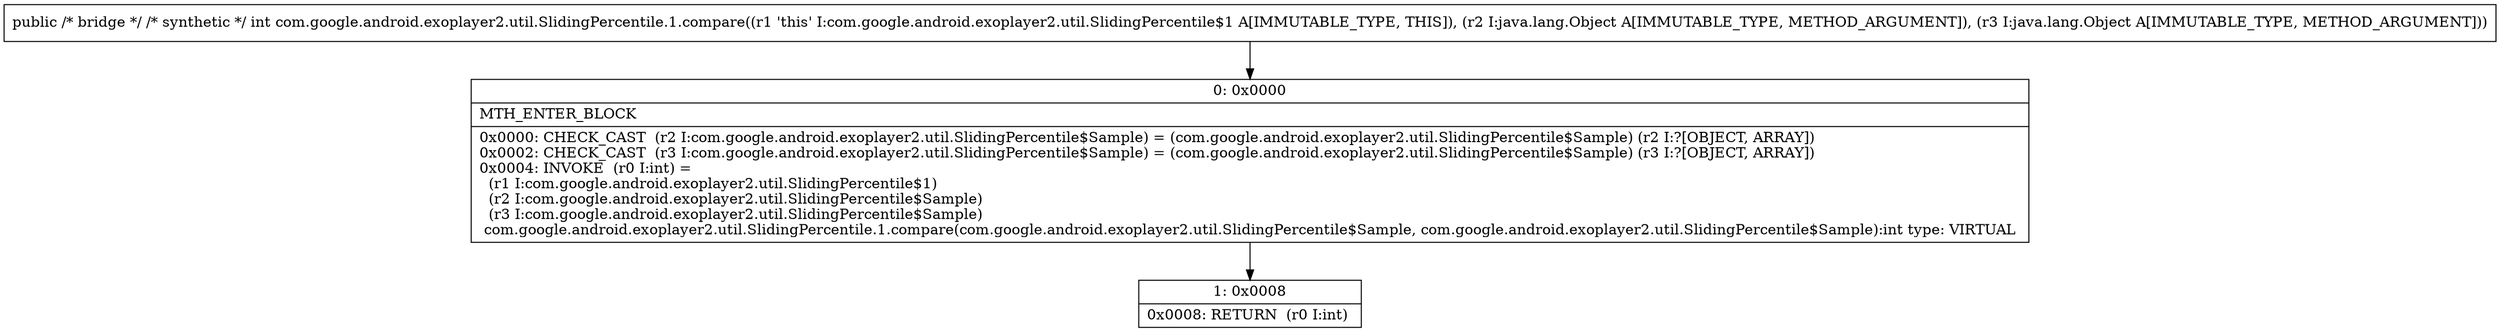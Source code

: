digraph "CFG forcom.google.android.exoplayer2.util.SlidingPercentile.1.compare(Ljava\/lang\/Object;Ljava\/lang\/Object;)I" {
Node_0 [shape=record,label="{0\:\ 0x0000|MTH_ENTER_BLOCK\l|0x0000: CHECK_CAST  (r2 I:com.google.android.exoplayer2.util.SlidingPercentile$Sample) = (com.google.android.exoplayer2.util.SlidingPercentile$Sample) (r2 I:?[OBJECT, ARRAY]) \l0x0002: CHECK_CAST  (r3 I:com.google.android.exoplayer2.util.SlidingPercentile$Sample) = (com.google.android.exoplayer2.util.SlidingPercentile$Sample) (r3 I:?[OBJECT, ARRAY]) \l0x0004: INVOKE  (r0 I:int) = \l  (r1 I:com.google.android.exoplayer2.util.SlidingPercentile$1)\l  (r2 I:com.google.android.exoplayer2.util.SlidingPercentile$Sample)\l  (r3 I:com.google.android.exoplayer2.util.SlidingPercentile$Sample)\l com.google.android.exoplayer2.util.SlidingPercentile.1.compare(com.google.android.exoplayer2.util.SlidingPercentile$Sample, com.google.android.exoplayer2.util.SlidingPercentile$Sample):int type: VIRTUAL \l}"];
Node_1 [shape=record,label="{1\:\ 0x0008|0x0008: RETURN  (r0 I:int) \l}"];
MethodNode[shape=record,label="{public \/* bridge *\/ \/* synthetic *\/ int com.google.android.exoplayer2.util.SlidingPercentile.1.compare((r1 'this' I:com.google.android.exoplayer2.util.SlidingPercentile$1 A[IMMUTABLE_TYPE, THIS]), (r2 I:java.lang.Object A[IMMUTABLE_TYPE, METHOD_ARGUMENT]), (r3 I:java.lang.Object A[IMMUTABLE_TYPE, METHOD_ARGUMENT])) }"];
MethodNode -> Node_0;
Node_0 -> Node_1;
}

